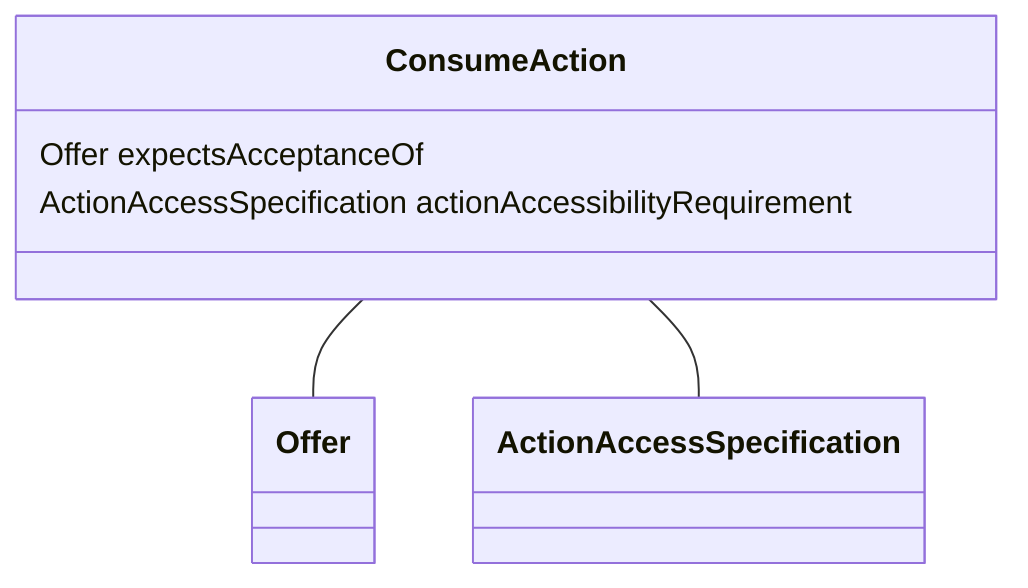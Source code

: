 classDiagram
  ConsumeAction -- Offer
  ConsumeAction -- ActionAccessSpecification


class ConsumeAction {

  Offer expectsAcceptanceOf
  ActionAccessSpecification actionAccessibilityRequirement

 }